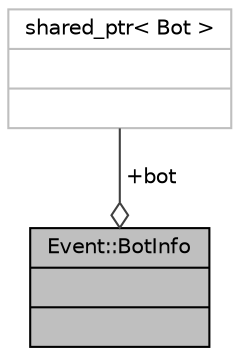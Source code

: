 digraph "Event::BotInfo"
{
 // INTERACTIVE_SVG=YES
 // LATEX_PDF_SIZE
  bgcolor="transparent";
  edge [fontname="Helvetica",fontsize="10",labelfontname="Helvetica",labelfontsize="10"];
  node [fontname="Helvetica",fontsize="10",shape=record];
  Node1 [label="{Event::BotInfo\n||}",height=0.2,width=0.4,color="black", fillcolor="grey75", style="filled", fontcolor="black",tooltip=" "];
  Node2 -> Node1 [color="grey25",fontsize="10",style="solid",label=" +bot" ,arrowhead="odiamond",fontname="Helvetica"];
  Node2 [label="{shared_ptr\< Bot \>\n||}",height=0.2,width=0.4,color="grey75",tooltip=" "];
}
